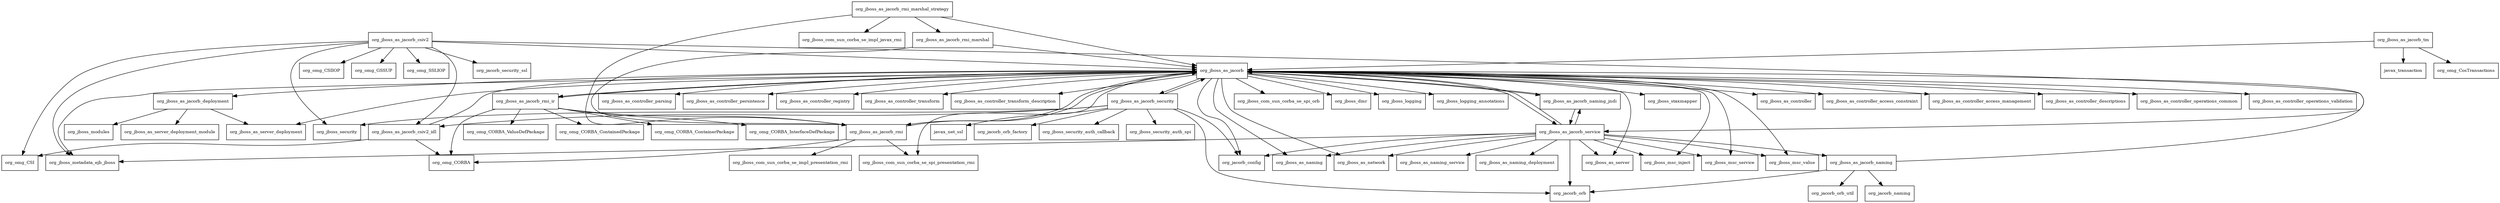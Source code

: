 digraph jboss_as_jacorb_7_4_0_Final_redhat_19_package_dependencies {
  node [shape = box, fontsize=10.0];
  org_jboss_as_jacorb -> org_jacorb_config;
  org_jboss_as_jacorb -> org_jboss_as_controller;
  org_jboss_as_jacorb -> org_jboss_as_controller_access_constraint;
  org_jboss_as_jacorb -> org_jboss_as_controller_access_management;
  org_jboss_as_jacorb -> org_jboss_as_controller_descriptions;
  org_jboss_as_jacorb -> org_jboss_as_controller_operations_common;
  org_jboss_as_jacorb -> org_jboss_as_controller_operations_validation;
  org_jboss_as_jacorb -> org_jboss_as_controller_parsing;
  org_jboss_as_jacorb -> org_jboss_as_controller_persistence;
  org_jboss_as_jacorb -> org_jboss_as_controller_registry;
  org_jboss_as_jacorb -> org_jboss_as_controller_transform;
  org_jboss_as_jacorb -> org_jboss_as_controller_transform_description;
  org_jboss_as_jacorb -> org_jboss_as_jacorb_deployment;
  org_jboss_as_jacorb -> org_jboss_as_jacorb_naming_jndi;
  org_jboss_as_jacorb -> org_jboss_as_jacorb_rmi;
  org_jboss_as_jacorb -> org_jboss_as_jacorb_rmi_ir;
  org_jboss_as_jacorb -> org_jboss_as_jacorb_security;
  org_jboss_as_jacorb -> org_jboss_as_jacorb_service;
  org_jboss_as_jacorb -> org_jboss_as_naming;
  org_jboss_as_jacorb -> org_jboss_as_network;
  org_jboss_as_jacorb -> org_jboss_as_server;
  org_jboss_as_jacorb -> org_jboss_as_server_deployment;
  org_jboss_as_jacorb -> org_jboss_com_sun_corba_se_spi_orb;
  org_jboss_as_jacorb -> org_jboss_com_sun_corba_se_spi_presentation_rmi;
  org_jboss_as_jacorb -> org_jboss_dmr;
  org_jboss_as_jacorb -> org_jboss_logging;
  org_jboss_as_jacorb -> org_jboss_logging_annotations;
  org_jboss_as_jacorb -> org_jboss_metadata_ejb_jboss;
  org_jboss_as_jacorb -> org_jboss_msc_inject;
  org_jboss_as_jacorb -> org_jboss_msc_service;
  org_jboss_as_jacorb -> org_jboss_msc_value;
  org_jboss_as_jacorb -> org_jboss_staxmapper;
  org_jboss_as_jacorb_csiv2 -> org_jacorb_security_ssl;
  org_jboss_as_jacorb_csiv2 -> org_jboss_as_jacorb;
  org_jboss_as_jacorb_csiv2 -> org_jboss_as_jacorb_csiv2_idl;
  org_jboss_as_jacorb_csiv2 -> org_jboss_as_jacorb_service;
  org_jboss_as_jacorb_csiv2 -> org_jboss_metadata_ejb_jboss;
  org_jboss_as_jacorb_csiv2 -> org_jboss_security;
  org_jboss_as_jacorb_csiv2 -> org_omg_CSI;
  org_jboss_as_jacorb_csiv2 -> org_omg_CSIIOP;
  org_jboss_as_jacorb_csiv2 -> org_omg_GSSUP;
  org_jboss_as_jacorb_csiv2 -> org_omg_SSLIOP;
  org_jboss_as_jacorb_csiv2_idl -> org_jboss_as_jacorb;
  org_jboss_as_jacorb_csiv2_idl -> org_omg_CORBA;
  org_jboss_as_jacorb_csiv2_idl -> org_omg_CSI;
  org_jboss_as_jacorb_deployment -> org_jboss_as_server_deployment;
  org_jboss_as_jacorb_deployment -> org_jboss_as_server_deployment_module;
  org_jboss_as_jacorb_deployment -> org_jboss_modules;
  org_jboss_as_jacorb_naming -> org_jacorb_naming;
  org_jboss_as_jacorb_naming -> org_jacorb_orb;
  org_jboss_as_jacorb_naming -> org_jacorb_orb_util;
  org_jboss_as_jacorb_naming -> org_jboss_as_jacorb;
  org_jboss_as_jacorb_naming_jndi -> org_jboss_as_jacorb;
  org_jboss_as_jacorb_naming_jndi -> org_jboss_as_jacorb_service;
  org_jboss_as_jacorb_rmi -> org_jboss_as_jacorb;
  org_jboss_as_jacorb_rmi -> org_jboss_com_sun_corba_se_impl_presentation_rmi;
  org_jboss_as_jacorb_rmi -> org_jboss_com_sun_corba_se_spi_presentation_rmi;
  org_jboss_as_jacorb_rmi -> org_omg_CORBA;
  org_jboss_as_jacorb_rmi_ir -> org_jboss_as_jacorb;
  org_jboss_as_jacorb_rmi_ir -> org_jboss_as_jacorb_rmi;
  org_jboss_as_jacorb_rmi_ir -> org_omg_CORBA;
  org_jboss_as_jacorb_rmi_ir -> org_omg_CORBA_ContainedPackage;
  org_jboss_as_jacorb_rmi_ir -> org_omg_CORBA_ContainerPackage;
  org_jboss_as_jacorb_rmi_ir -> org_omg_CORBA_InterfaceDefPackage;
  org_jboss_as_jacorb_rmi_ir -> org_omg_CORBA_ValueDefPackage;
  org_jboss_as_jacorb_rmi_marshal -> org_jboss_as_jacorb;
  org_jboss_as_jacorb_rmi_marshal -> org_jboss_as_jacorb_rmi;
  org_jboss_as_jacorb_rmi_marshal_strategy -> org_jboss_as_jacorb;
  org_jboss_as_jacorb_rmi_marshal_strategy -> org_jboss_as_jacorb_rmi;
  org_jboss_as_jacorb_rmi_marshal_strategy -> org_jboss_as_jacorb_rmi_marshal;
  org_jboss_as_jacorb_rmi_marshal_strategy -> org_jboss_com_sun_corba_se_impl_javax_rmi;
  org_jboss_as_jacorb_security -> javax_net_ssl;
  org_jboss_as_jacorb_security -> org_jacorb_config;
  org_jboss_as_jacorb_security -> org_jacorb_orb;
  org_jboss_as_jacorb_security -> org_jacorb_orb_factory;
  org_jboss_as_jacorb_security -> org_jboss_as_jacorb;
  org_jboss_as_jacorb_security -> org_jboss_as_jacorb_csiv2_idl;
  org_jboss_as_jacorb_security -> org_jboss_security;
  org_jboss_as_jacorb_security -> org_jboss_security_auth_callback;
  org_jboss_as_jacorb_security -> org_jboss_security_auth_spi;
  org_jboss_as_jacorb_service -> org_jacorb_config;
  org_jboss_as_jacorb_service -> org_jacorb_orb;
  org_jboss_as_jacorb_service -> org_jboss_as_jacorb;
  org_jboss_as_jacorb_service -> org_jboss_as_jacorb_naming;
  org_jboss_as_jacorb_service -> org_jboss_as_jacorb_naming_jndi;
  org_jboss_as_jacorb_service -> org_jboss_as_naming;
  org_jboss_as_jacorb_service -> org_jboss_as_naming_deployment;
  org_jboss_as_jacorb_service -> org_jboss_as_naming_service;
  org_jboss_as_jacorb_service -> org_jboss_as_network;
  org_jboss_as_jacorb_service -> org_jboss_as_server;
  org_jboss_as_jacorb_service -> org_jboss_metadata_ejb_jboss;
  org_jboss_as_jacorb_service -> org_jboss_msc_inject;
  org_jboss_as_jacorb_service -> org_jboss_msc_service;
  org_jboss_as_jacorb_service -> org_jboss_msc_value;
  org_jboss_as_jacorb_tm -> javax_transaction;
  org_jboss_as_jacorb_tm -> org_jboss_as_jacorb;
  org_jboss_as_jacorb_tm -> org_omg_CosTransactions;
}

